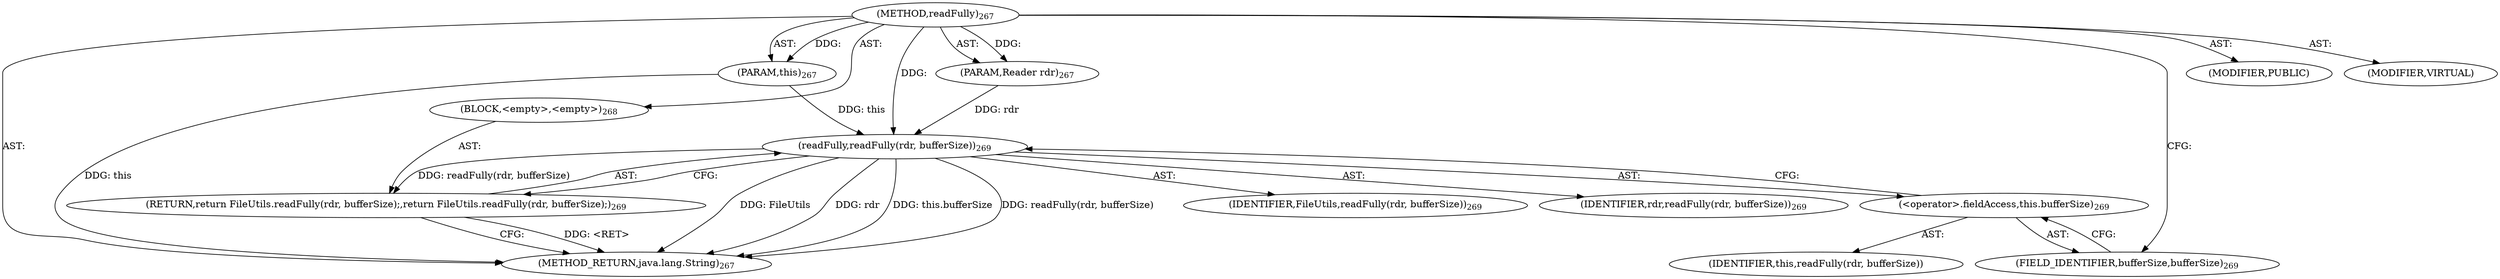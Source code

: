 digraph "readFully" {  
"111669149703" [label = <(METHOD,readFully)<SUB>267</SUB>> ]
"115964117004" [label = <(PARAM,this)<SUB>267</SUB>> ]
"115964117005" [label = <(PARAM,Reader rdr)<SUB>267</SUB>> ]
"25769803814" [label = <(BLOCK,&lt;empty&gt;,&lt;empty&gt;)<SUB>268</SUB>> ]
"146028888068" [label = <(RETURN,return FileUtils.readFully(rdr, bufferSize);,return FileUtils.readFully(rdr, bufferSize);)<SUB>269</SUB>> ]
"30064771216" [label = <(readFully,readFully(rdr, bufferSize))<SUB>269</SUB>> ]
"68719476877" [label = <(IDENTIFIER,FileUtils,readFully(rdr, bufferSize))<SUB>269</SUB>> ]
"68719476878" [label = <(IDENTIFIER,rdr,readFully(rdr, bufferSize))<SUB>269</SUB>> ]
"30064771217" [label = <(&lt;operator&gt;.fieldAccess,this.bufferSize)<SUB>269</SUB>> ]
"68719476879" [label = <(IDENTIFIER,this,readFully(rdr, bufferSize))> ]
"55834574865" [label = <(FIELD_IDENTIFIER,bufferSize,bufferSize)<SUB>269</SUB>> ]
"133143986196" [label = <(MODIFIER,PUBLIC)> ]
"133143986197" [label = <(MODIFIER,VIRTUAL)> ]
"128849018887" [label = <(METHOD_RETURN,java.lang.String)<SUB>267</SUB>> ]
  "111669149703" -> "115964117004"  [ label = "AST: "] 
  "111669149703" -> "115964117005"  [ label = "AST: "] 
  "111669149703" -> "25769803814"  [ label = "AST: "] 
  "111669149703" -> "133143986196"  [ label = "AST: "] 
  "111669149703" -> "133143986197"  [ label = "AST: "] 
  "111669149703" -> "128849018887"  [ label = "AST: "] 
  "25769803814" -> "146028888068"  [ label = "AST: "] 
  "146028888068" -> "30064771216"  [ label = "AST: "] 
  "30064771216" -> "68719476877"  [ label = "AST: "] 
  "30064771216" -> "68719476878"  [ label = "AST: "] 
  "30064771216" -> "30064771217"  [ label = "AST: "] 
  "30064771217" -> "68719476879"  [ label = "AST: "] 
  "30064771217" -> "55834574865"  [ label = "AST: "] 
  "146028888068" -> "128849018887"  [ label = "CFG: "] 
  "30064771216" -> "146028888068"  [ label = "CFG: "] 
  "30064771217" -> "30064771216"  [ label = "CFG: "] 
  "55834574865" -> "30064771217"  [ label = "CFG: "] 
  "111669149703" -> "55834574865"  [ label = "CFG: "] 
  "146028888068" -> "128849018887"  [ label = "DDG: &lt;RET&gt;"] 
  "115964117004" -> "128849018887"  [ label = "DDG: this"] 
  "30064771216" -> "128849018887"  [ label = "DDG: FileUtils"] 
  "30064771216" -> "128849018887"  [ label = "DDG: rdr"] 
  "30064771216" -> "128849018887"  [ label = "DDG: this.bufferSize"] 
  "30064771216" -> "128849018887"  [ label = "DDG: readFully(rdr, bufferSize)"] 
  "111669149703" -> "115964117004"  [ label = "DDG: "] 
  "111669149703" -> "115964117005"  [ label = "DDG: "] 
  "30064771216" -> "146028888068"  [ label = "DDG: readFully(rdr, bufferSize)"] 
  "111669149703" -> "30064771216"  [ label = "DDG: "] 
  "115964117005" -> "30064771216"  [ label = "DDG: rdr"] 
  "115964117004" -> "30064771216"  [ label = "DDG: this"] 
}
